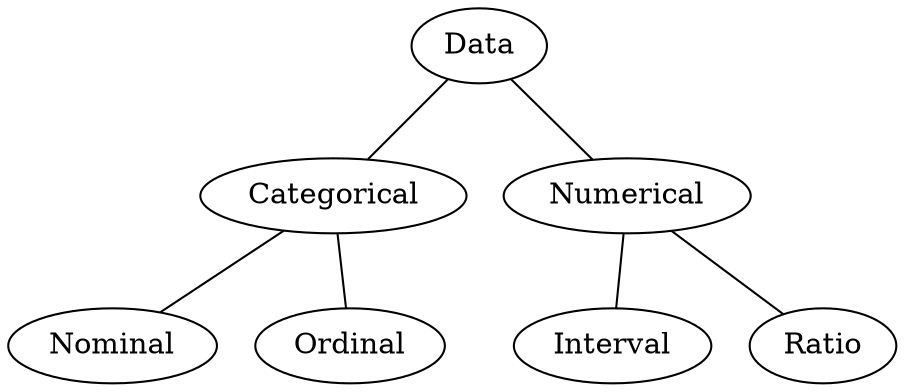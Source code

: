 graph G {
  Data -- Categorical;
  Data -- Numerical;

  Categorical -- Nominal;
  Categorical -- Ordinal;

  Numerical -- Interval;
  Numerical -- Ratio;
}
